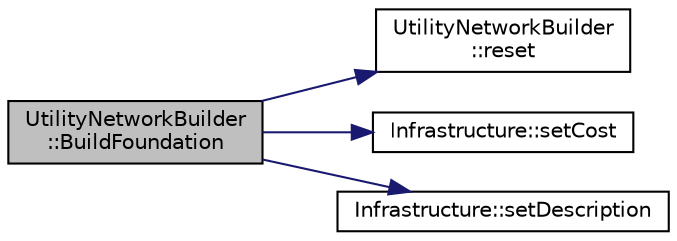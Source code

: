 digraph "UtilityNetworkBuilder::BuildFoundation"
{
 // LATEX_PDF_SIZE
  edge [fontname="Helvetica",fontsize="10",labelfontname="Helvetica",labelfontsize="10"];
  node [fontname="Helvetica",fontsize="10",shape=record];
  rankdir="LR";
  Node1 [label="UtilityNetworkBuilder\l::BuildFoundation",height=0.2,width=0.4,color="black", fillcolor="grey75", style="filled", fontcolor="black",tooltip="Builds the foundation of the utility network."];
  Node1 -> Node2 [color="midnightblue",fontsize="10",style="solid",fontname="Helvetica"];
  Node2 [label="UtilityNetworkBuilder\l::reset",height=0.2,width=0.4,color="black", fillcolor="white", style="filled",URL="$classUtilityNetworkBuilder.html#a3308078ae003cbdf6e8d119b7c2051e1",tooltip="Resets the builder to initial state."];
  Node1 -> Node3 [color="midnightblue",fontsize="10",style="solid",fontname="Helvetica"];
  Node3 [label="Infrastructure::setCost",height=0.2,width=0.4,color="black", fillcolor="white", style="filled",URL="$classInfrastructure.html#a24785218a889db37dd5a7d3226acf0c7",tooltip="Sets the infrastructure cost."];
  Node1 -> Node4 [color="midnightblue",fontsize="10",style="solid",fontname="Helvetica"];
  Node4 [label="Infrastructure::setDescription",height=0.2,width=0.4,color="black", fillcolor="white", style="filled",URL="$classInfrastructure.html#ae76df1f6c77e9ce618de18089ad29bcb",tooltip="Sets the infrastructure description."];
}
